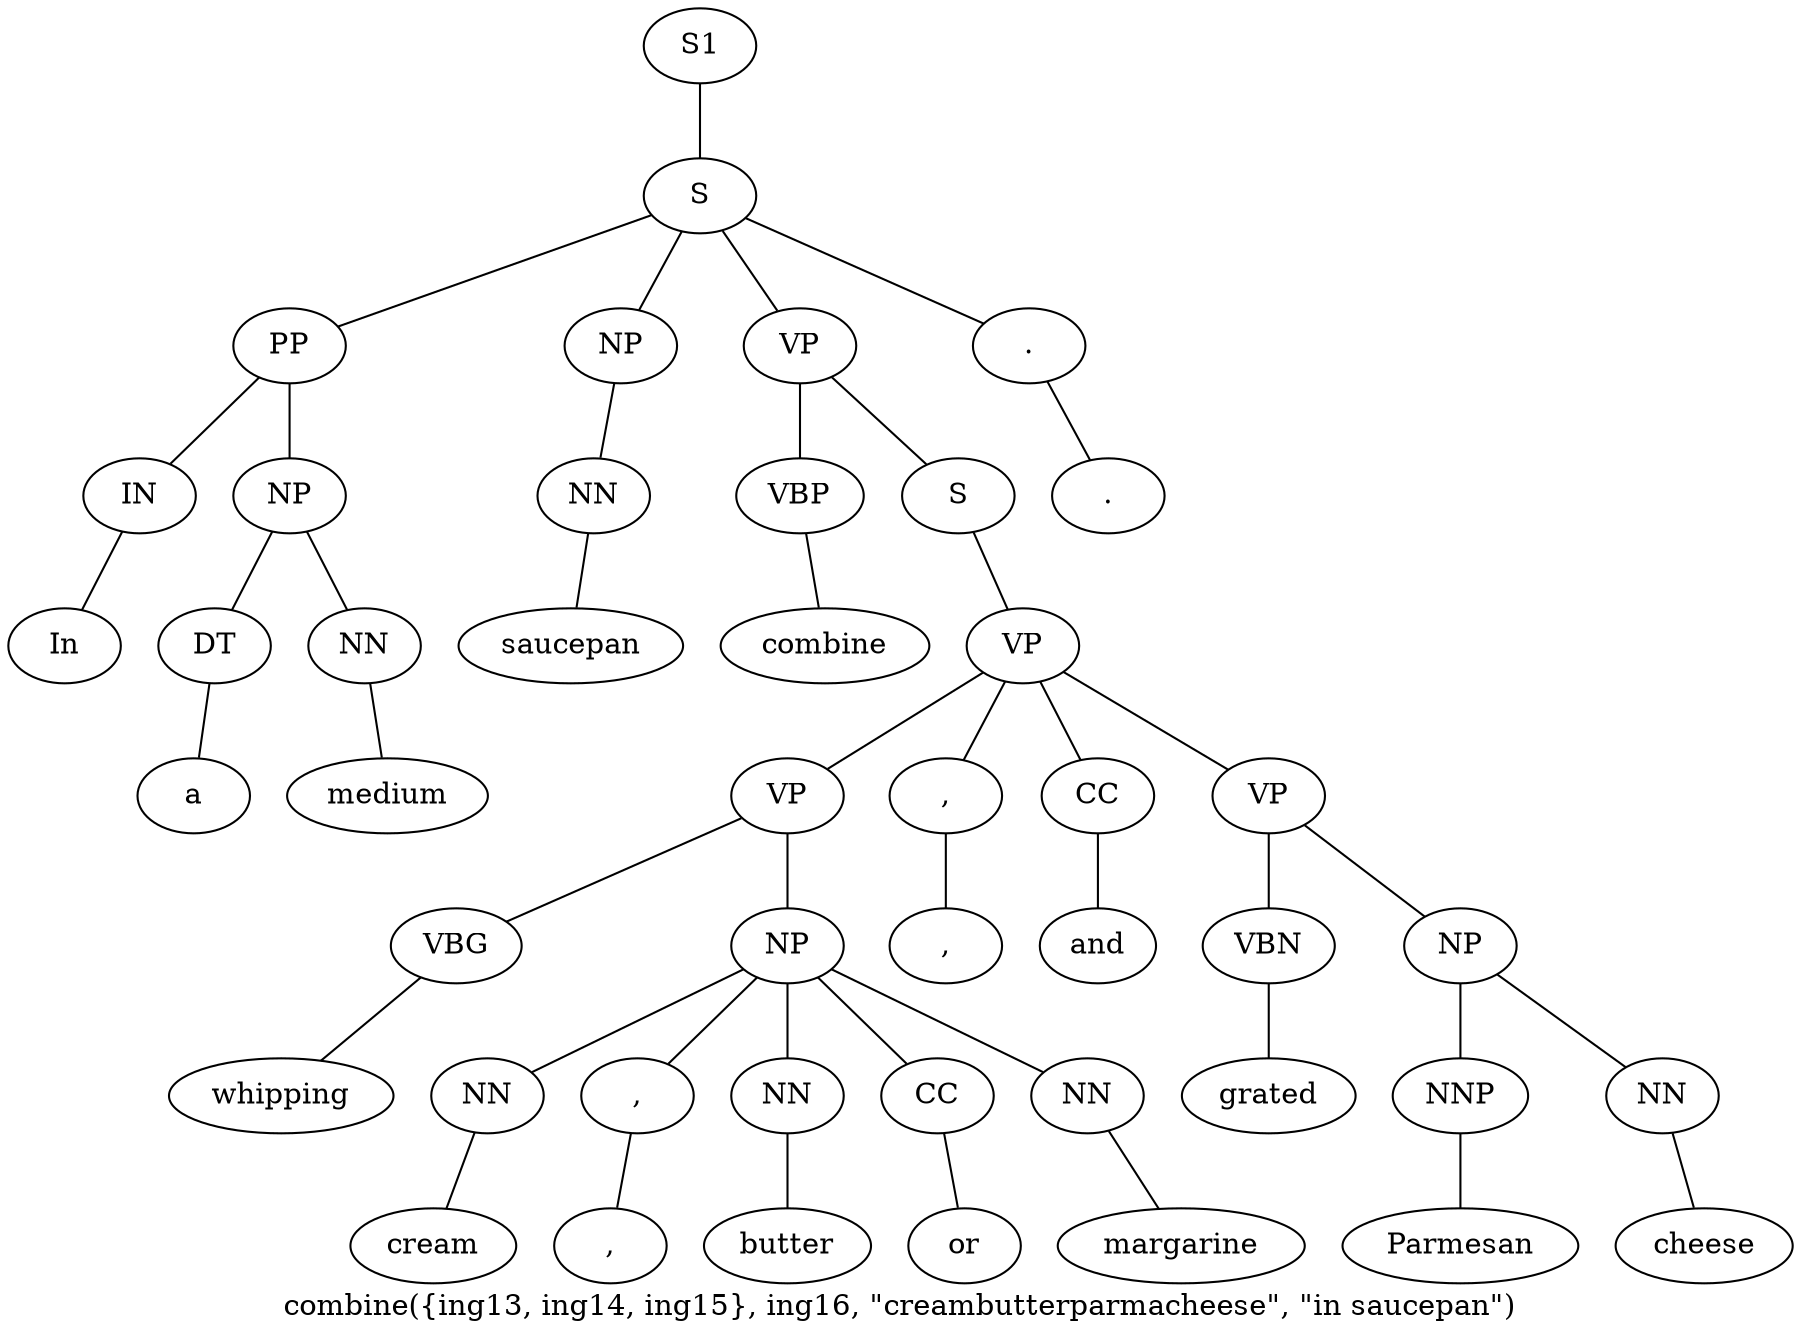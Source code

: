 graph SyntaxGraph {
	label = "combine({ing13, ing14, ing15}, ing16, \"creambutterparmacheese\", \"in saucepan\")";
	Node0 [label="S1"];
	Node1 [label="S"];
	Node2 [label="PP"];
	Node3 [label="IN"];
	Node4 [label="In"];
	Node5 [label="NP"];
	Node6 [label="DT"];
	Node7 [label="a"];
	Node8 [label="NN"];
	Node9 [label="medium"];
	Node10 [label="NP"];
	Node11 [label="NN"];
	Node12 [label="saucepan"];
	Node13 [label="VP"];
	Node14 [label="VBP"];
	Node15 [label="combine"];
	Node16 [label="S"];
	Node17 [label="VP"];
	Node18 [label="VP"];
	Node19 [label="VBG"];
	Node20 [label="whipping"];
	Node21 [label="NP"];
	Node22 [label="NN"];
	Node23 [label="cream"];
	Node24 [label=","];
	Node25 [label=","];
	Node26 [label="NN"];
	Node27 [label="butter"];
	Node28 [label="CC"];
	Node29 [label="or"];
	Node30 [label="NN"];
	Node31 [label="margarine"];
	Node32 [label=","];
	Node33 [label=","];
	Node34 [label="CC"];
	Node35 [label="and"];
	Node36 [label="VP"];
	Node37 [label="VBN"];
	Node38 [label="grated"];
	Node39 [label="NP"];
	Node40 [label="NNP"];
	Node41 [label="Parmesan"];
	Node42 [label="NN"];
	Node43 [label="cheese"];
	Node44 [label="."];
	Node45 [label="."];

	Node0 -- Node1;
	Node1 -- Node2;
	Node1 -- Node10;
	Node1 -- Node13;
	Node1 -- Node44;
	Node2 -- Node3;
	Node2 -- Node5;
	Node3 -- Node4;
	Node5 -- Node6;
	Node5 -- Node8;
	Node6 -- Node7;
	Node8 -- Node9;
	Node10 -- Node11;
	Node11 -- Node12;
	Node13 -- Node14;
	Node13 -- Node16;
	Node14 -- Node15;
	Node16 -- Node17;
	Node17 -- Node18;
	Node17 -- Node32;
	Node17 -- Node34;
	Node17 -- Node36;
	Node18 -- Node19;
	Node18 -- Node21;
	Node19 -- Node20;
	Node21 -- Node22;
	Node21 -- Node24;
	Node21 -- Node26;
	Node21 -- Node28;
	Node21 -- Node30;
	Node22 -- Node23;
	Node24 -- Node25;
	Node26 -- Node27;
	Node28 -- Node29;
	Node30 -- Node31;
	Node32 -- Node33;
	Node34 -- Node35;
	Node36 -- Node37;
	Node36 -- Node39;
	Node37 -- Node38;
	Node39 -- Node40;
	Node39 -- Node42;
	Node40 -- Node41;
	Node42 -- Node43;
	Node44 -- Node45;
}